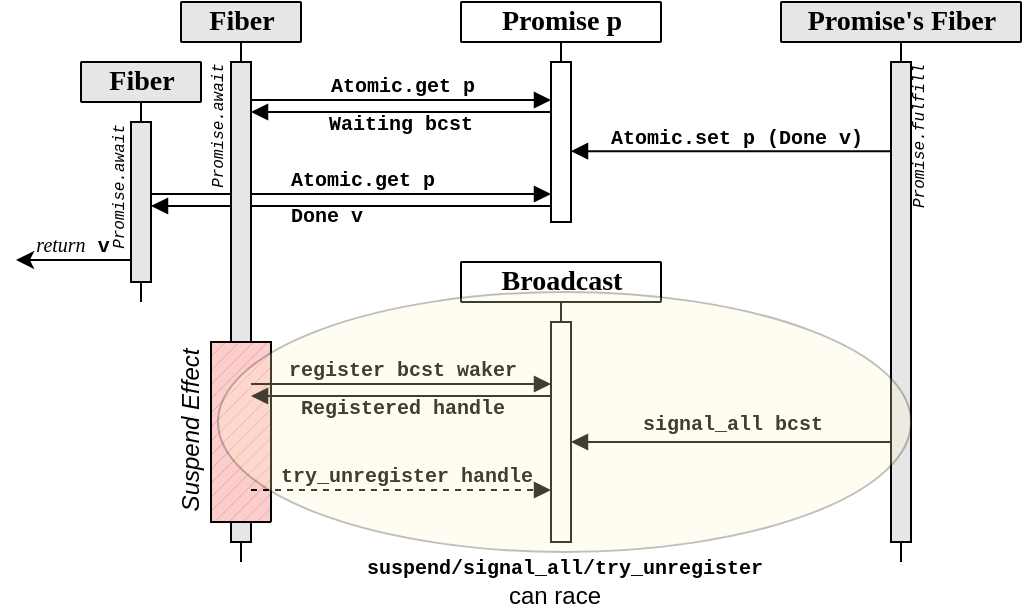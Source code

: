 <mxfile version="24.2.5" type="device">
  <diagram name="Page-1" id="2YBvvXClWsGukQMizWep">
    <mxGraphModel dx="570" dy="305" grid="1" gridSize="10" guides="1" tooltips="1" connect="1" arrows="1" fold="1" page="1" pageScale="1" pageWidth="600" pageHeight="500" math="0" shadow="0">
      <root>
        <mxCell id="0" />
        <mxCell id="1" parent="0" />
        <mxCell id="Q2cc-fF_ZDFOVpW6K_zl-11" value="&lt;div style=&quot;font-size: 10px;&quot;&gt;&lt;font style=&quot;font-size: 10px;&quot;&gt;Atomic.get p&lt;/font&gt;&lt;/div&gt;" style="html=1;verticalAlign=bottom;endArrow=block;edgeStyle=elbowEdgeStyle;elbow=vertical;curved=0;rounded=0;movable=1;resizable=1;rotatable=1;deletable=1;editable=1;locked=0;connectable=1;fontSize=10;fontFamily=Courier New;fontStyle=1;labelBackgroundColor=none;spacingTop=0;spacingBottom=-2;spacingLeft=10;" parent="1" source="DNtsb4znVkOIR9AeQRQe-14" target="DNtsb4znVkOIR9AeQRQe-22" edge="1">
          <mxGeometry relative="1" as="geometry">
            <mxPoint x="126.5" y="151" as="sourcePoint" />
            <Array as="points">
              <mxPoint x="256.5" y="151" />
            </Array>
            <mxPoint x="341.5" y="151" as="targetPoint" />
            <mxPoint as="offset" />
          </mxGeometry>
        </mxCell>
        <mxCell id="Q2cc-fF_ZDFOVpW6K_zl-12" value="&lt;font style=&quot;font-size: 10px;&quot;&gt;Done v&lt;br style=&quot;font-size: 10px;&quot;&gt;&lt;/font&gt;" style="html=1;verticalAlign=top;endArrow=block;edgeStyle=elbowEdgeStyle;elbow=vertical;curved=0;rounded=0;labelPosition=center;verticalLabelPosition=bottom;align=center;fontSize=10;fontFamily=Courier New;fontStyle=1;labelBackgroundColor=none;spacingTop=-7;spacingLeft=-25;" parent="1" edge="1">
          <mxGeometry x="0.003" relative="1" as="geometry">
            <mxPoint x="316.5" y="157" as="sourcePoint" />
            <Array as="points">
              <mxPoint x="266.5" y="157" />
            </Array>
            <mxPoint x="116.5" y="157" as="targetPoint" />
            <mxPoint as="offset" />
          </mxGeometry>
        </mxCell>
        <mxCell id="aM9ryv3xv72pqoxQDRHE-7" value="&lt;div style=&quot;font-size: 10px;&quot;&gt;&lt;font style=&quot;font-size: 10px;&quot;&gt;Atomic.get p&lt;/font&gt;&lt;/div&gt;" style="html=1;verticalAlign=bottom;endArrow=block;edgeStyle=elbowEdgeStyle;elbow=vertical;curved=0;rounded=0;fontSize=10;fontFamily=Courier New;fontStyle=1;labelBackgroundColor=none;spacingBottom=-2;" parent="1" source="DNtsb4znVkOIR9AeQRQe-18" target="DNtsb4znVkOIR9AeQRQe-22" edge="1">
          <mxGeometry relative="1" as="geometry">
            <mxPoint x="169.0" y="104" as="sourcePoint" />
            <Array as="points">
              <mxPoint x="254" y="104" />
            </Array>
            <mxPoint x="316.5" y="104" as="targetPoint" />
          </mxGeometry>
        </mxCell>
        <mxCell id="aM9ryv3xv72pqoxQDRHE-9" value="&lt;div style=&quot;font-size: 10px;&quot;&gt;&lt;font style=&quot;font-size: 10px;&quot;&gt;Waiting bcst&lt;/font&gt;&lt;/div&gt;" style="html=1;verticalAlign=middle;endArrow=block;edgeStyle=elbowEdgeStyle;elbow=vertical;curved=0;rounded=0;labelPosition=center;verticalLabelPosition=middle;align=center;fontSize=10;fontFamily=Courier New;fontStyle=1;labelBackgroundColor=none;spacing=2;spacingLeft=2;spacingTop=2;spacingBottom=1;" parent="1" source="DNtsb4znVkOIR9AeQRQe-22" target="DNtsb4znVkOIR9AeQRQe-18" edge="1">
          <mxGeometry x="0.017" y="5" relative="1" as="geometry">
            <mxPoint x="301.5" y="125" as="sourcePoint" />
            <Array as="points">
              <mxPoint x="264" y="110" />
            </Array>
            <mxPoint x="181.5" y="115" as="targetPoint" />
            <mxPoint as="offset" />
          </mxGeometry>
        </mxCell>
        <mxCell id="Q2cc-fF_ZDFOVpW6K_zl-23" value="&lt;font size=&quot;1&quot; face=&quot;Courier New&quot;&gt;&lt;b&gt;signal_all bcst&lt;/b&gt;&lt;/font&gt;" style="html=1;verticalAlign=bottom;endArrow=block;edgeStyle=elbowEdgeStyle;elbow=vertical;curved=0;rounded=0;" parent="1" source="DNtsb4znVkOIR9AeQRQe-4" edge="1">
          <mxGeometry relative="1" as="geometry">
            <mxPoint x="481.5" y="275.0" as="sourcePoint" />
            <Array as="points">
              <mxPoint x="411.5" y="275.0" />
            </Array>
            <mxPoint x="326.5" y="275.0" as="targetPoint" />
          </mxGeometry>
        </mxCell>
        <mxCell id="DNtsb4znVkOIR9AeQRQe-20" value="Promise p" style="rounded=1;whiteSpace=wrap;html=1;fontFamily=Inconsolata;fontStyle=1;fontSize=14;arcSize=2;fillColor=#FFFFFF;" parent="1" vertex="1">
          <mxGeometry x="271.5" y="55" width="100" height="20" as="geometry" />
        </mxCell>
        <mxCell id="DNtsb4znVkOIR9AeQRQe-21" value="" style="endArrow=none;html=1;rounded=0;entryX=0.5;entryY=1;entryDx=0;entryDy=0;" parent="1" source="DNtsb4znVkOIR9AeQRQe-22" target="DNtsb4znVkOIR9AeQRQe-20" edge="1">
          <mxGeometry width="50" height="50" relative="1" as="geometry">
            <mxPoint x="321.5" y="195" as="sourcePoint" />
            <mxPoint x="94" y="165" as="targetPoint" />
          </mxGeometry>
        </mxCell>
        <mxCell id="DNtsb4znVkOIR9AeQRQe-22" value="" style="html=1;points=[];perimeter=orthogonalPerimeter;outlineConnect=0;targetShapes=umlLifeline;portConstraint=eastwest;newEdgeStyle={&quot;edgeStyle&quot;:&quot;elbowEdgeStyle&quot;,&quot;elbow&quot;:&quot;vertical&quot;,&quot;curved&quot;:0,&quot;rounded&quot;:0};fillColor=#FFFFFF;" parent="1" vertex="1">
          <mxGeometry x="316.5" y="85" width="10" height="80" as="geometry" />
        </mxCell>
        <mxCell id="DNtsb4znVkOIR9AeQRQe-1" value="Promise&#39;s Fiber" style="rounded=1;whiteSpace=wrap;html=1;fontSize=14;fontFamily=Inconsolata;fontStyle=1;arcSize=2;fillColor=#E6E6E6;" parent="1" vertex="1">
          <mxGeometry x="431.5" y="55" width="120" height="20" as="geometry" />
        </mxCell>
        <mxCell id="DNtsb4znVkOIR9AeQRQe-2" value="" style="endArrow=none;html=1;rounded=0;entryX=0.5;entryY=1;entryDx=0;entryDy=0;" parent="1" target="DNtsb4znVkOIR9AeQRQe-1" edge="1">
          <mxGeometry width="50" height="50" relative="1" as="geometry">
            <mxPoint x="491.5" y="335" as="sourcePoint" />
            <mxPoint x="266.5" y="165" as="targetPoint" />
          </mxGeometry>
        </mxCell>
        <mxCell id="DNtsb4znVkOIR9AeQRQe-4" value="&lt;font style=&quot;font-size: 8px;&quot; face=&quot;Courier New&quot;&gt;&lt;i&gt;Promise.fulfill&lt;/i&gt;&lt;/font&gt;" style="html=1;points=[];perimeter=orthogonalPerimeter;outlineConnect=0;targetShapes=umlLifeline;portConstraint=eastwest;newEdgeStyle={&quot;edgeStyle&quot;:&quot;elbowEdgeStyle&quot;,&quot;elbow&quot;:&quot;vertical&quot;,&quot;curved&quot;:0,&quot;rounded&quot;:0};fillColor=#E6E6E6;strokeColor=#000000;horizontal=0;labelPosition=left;verticalLabelPosition=middle;align=right;verticalAlign=middle;spacingTop=35;" parent="1" vertex="1">
          <mxGeometry x="486.5" y="85" width="10" height="240" as="geometry" />
        </mxCell>
        <mxCell id="DNtsb4znVkOIR9AeQRQe-8" value="Broadcast" style="rounded=1;whiteSpace=wrap;html=1;fontSize=14;fontFamily=Inconsolata;fontStyle=1;arcSize=2;fillColor=#FFFFFF;" parent="1" vertex="1">
          <mxGeometry x="271.5" y="185" width="100" height="20" as="geometry" />
        </mxCell>
        <mxCell id="DNtsb4znVkOIR9AeQRQe-9" value="" style="endArrow=none;html=1;rounded=0;entryX=0.5;entryY=1;entryDx=0;entryDy=0;" parent="1" target="DNtsb4znVkOIR9AeQRQe-8" edge="1">
          <mxGeometry width="50" height="50" relative="1" as="geometry">
            <mxPoint x="321.5" y="325" as="sourcePoint" />
            <mxPoint x="94" y="295" as="targetPoint" />
          </mxGeometry>
        </mxCell>
        <mxCell id="DNtsb4znVkOIR9AeQRQe-10" value="" style="html=1;points=[];perimeter=orthogonalPerimeter;outlineConnect=0;targetShapes=umlLifeline;portConstraint=eastwest;newEdgeStyle={&quot;edgeStyle&quot;:&quot;elbowEdgeStyle&quot;,&quot;elbow&quot;:&quot;vertical&quot;,&quot;curved&quot;:0,&quot;rounded&quot;:0};fillColor=#FFFFFF;" parent="1" vertex="1">
          <mxGeometry x="316.5" y="215" width="10" height="110" as="geometry" />
        </mxCell>
        <mxCell id="DNtsb4znVkOIR9AeQRQe-16" value="Fiber" style="rounded=1;whiteSpace=wrap;html=1;fontSize=14;fontFamily=Inconsolata;fontStyle=1;arcSize=2;fillColor=#E6E6E6;" parent="1" vertex="1">
          <mxGeometry x="131.5" y="55" width="60" height="20" as="geometry" />
        </mxCell>
        <mxCell id="DNtsb4znVkOIR9AeQRQe-17" value="" style="endArrow=none;html=1;rounded=0;entryX=0.5;entryY=1;entryDx=0;entryDy=0;" parent="1" target="DNtsb4znVkOIR9AeQRQe-16" edge="1">
          <mxGeometry width="50" height="50" relative="1" as="geometry">
            <mxPoint x="161.5" y="335" as="sourcePoint" />
            <mxPoint x="-61" y="165" as="targetPoint" />
          </mxGeometry>
        </mxCell>
        <mxCell id="DNtsb4znVkOIR9AeQRQe-18" value="&lt;i&gt;&lt;font style=&quot;font-size: 8px;&quot; face=&quot;Courier New&quot;&gt;Promise.await&lt;/font&gt;&lt;/i&gt;" style="html=1;points=[];perimeter=orthogonalPerimeter;outlineConnect=0;targetShapes=umlLifeline;portConstraint=eastwest;newEdgeStyle={&quot;edgeStyle&quot;:&quot;elbowEdgeStyle&quot;,&quot;elbow&quot;:&quot;vertical&quot;,&quot;curved&quot;:0,&quot;rounded&quot;:0};fillColor=#E6E6E6;strokeColor=default;horizontal=0;labelPosition=left;verticalLabelPosition=middle;align=right;verticalAlign=middle;spacingTop=-6;" parent="1" vertex="1">
          <mxGeometry x="156.5" y="85" width="10" height="240" as="geometry" />
        </mxCell>
        <mxCell id="DNtsb4znVkOIR9AeQRQe-25" value="&lt;div style=&quot;font-size: 10px;&quot;&gt;&lt;font style=&quot;font-size: 10px;&quot;&gt;Atomic.set p (Done v)&lt;/font&gt;&lt;br style=&quot;font-size: 10px;&quot;&gt;&lt;/div&gt;" style="html=1;verticalAlign=bottom;endArrow=block;edgeStyle=elbowEdgeStyle;elbow=vertical;curved=0;rounded=0;fontSize=10;fontFamily=Courier New;fontStyle=1;labelBackgroundColor=none;spacingLeft=4;spacingBottom=-2;" parent="1" source="DNtsb4znVkOIR9AeQRQe-4" target="DNtsb4znVkOIR9AeQRQe-22" edge="1">
          <mxGeometry relative="1" as="geometry">
            <mxPoint x="486.5" y="129.58" as="sourcePoint" />
            <Array as="points">
              <mxPoint x="346.5" y="129.58" />
            </Array>
            <mxPoint x="331.5" y="129.58" as="targetPoint" />
          </mxGeometry>
        </mxCell>
        <mxCell id="Q2cc-fF_ZDFOVpW6K_zl-14" value="" style="endArrow=classic;html=1;rounded=0;labelPosition=center;verticalLabelPosition=top;align=center;verticalAlign=bottom;" parent="1" edge="1">
          <mxGeometry width="50" height="50" relative="1" as="geometry">
            <mxPoint x="106.5" y="184" as="sourcePoint" />
            <mxPoint x="49" y="184" as="targetPoint" />
          </mxGeometry>
        </mxCell>
        <mxCell id="Q2cc-fF_ZDFOVpW6K_zl-16" value="&lt;font style=&quot;font-size: 10px;&quot; face=&quot;Verdana&quot;&gt;&lt;i&gt;return&lt;/i&gt;&lt;/font&gt;&lt;font face=&quot;Courier New&quot; style=&quot;font-size: 10px;&quot;&gt;&lt;b&gt; v&lt;/b&gt;&lt;br&gt;&lt;/font&gt;" style="edgeLabel;html=1;align=center;verticalAlign=bottom;resizable=0;points=[];labelPosition=center;verticalLabelPosition=top;spacingLeft=3;spacingBottom=-1;labelBackgroundColor=none;" parent="Q2cc-fF_ZDFOVpW6K_zl-14" vertex="1" connectable="0">
          <mxGeometry x="0.212" y="1" relative="1" as="geometry">
            <mxPoint x="4" y="-1" as="offset" />
          </mxGeometry>
        </mxCell>
        <mxCell id="DNtsb4znVkOIR9AeQRQe-12" value="Fiber" style="rounded=1;whiteSpace=wrap;html=1;fontSize=14;fontFamily=Inconsolata;fontStyle=1;arcSize=2;fillColor=#E6E6E6;" parent="1" vertex="1">
          <mxGeometry x="81.5" y="85" width="60" height="20" as="geometry" />
        </mxCell>
        <mxCell id="DNtsb4znVkOIR9AeQRQe-13" value="" style="endArrow=none;html=1;rounded=0;entryX=0.5;entryY=1;entryDx=0;entryDy=0;" parent="1" target="DNtsb4znVkOIR9AeQRQe-12" edge="1">
          <mxGeometry width="50" height="50" relative="1" as="geometry">
            <mxPoint x="111.5" y="205" as="sourcePoint" />
            <mxPoint x="-116" y="187.667" as="targetPoint" />
          </mxGeometry>
        </mxCell>
        <mxCell id="DNtsb4znVkOIR9AeQRQe-14" value="&lt;font style=&quot;font-size: 8px;&quot; face=&quot;Courier New&quot;&gt;&lt;i&gt;Promise.await&lt;/i&gt;&lt;/font&gt;" style="html=1;points=[];perimeter=orthogonalPerimeter;outlineConnect=0;targetShapes=umlLifeline;portConstraint=eastwest;newEdgeStyle={&quot;edgeStyle&quot;:&quot;elbowEdgeStyle&quot;,&quot;elbow&quot;:&quot;vertical&quot;,&quot;curved&quot;:0,&quot;rounded&quot;:0};fillColor=#E6E6E6;strokeColor=default;horizontal=0;labelPosition=left;verticalLabelPosition=middle;align=right;verticalAlign=middle;spacingTop=-5;" parent="1" vertex="1">
          <mxGeometry x="106.5" y="115" width="10" height="80" as="geometry" />
        </mxCell>
        <mxCell id="DNtsb4znVkOIR9AeQRQe-29" value="&lt;i&gt;Suspend Effect&lt;/i&gt;" style="html=1;direction=west;horizontal=0;spacingBottom=50;shape=mxgraph.basic.patternFillRect;fillStyle=diag;step=5;fillStrokeWidth=0.2;fillStrokeColor=#808080;fillColor=#FFCCCC;" parent="1" vertex="1">
          <mxGeometry x="146.5" y="225" width="30" height="90" as="geometry" />
        </mxCell>
        <mxCell id="Q2cc-fF_ZDFOVpW6K_zl-28" value="&lt;div style=&quot;font-size: 10px;&quot;&gt;&lt;font style=&quot;font-size: 10px;&quot;&gt;register bcst waker&lt;br style=&quot;font-size: 10px;&quot;&gt;&lt;/font&gt;&lt;/div&gt;" style="html=1;verticalAlign=bottom;endArrow=block;edgeStyle=elbowEdgeStyle;elbow=vertical;curved=0;rounded=0;fontFamily=Courier New;fontSize=10;fontStyle=1;spacingBottom=-2;labelBackgroundColor=none;" parent="1" edge="1">
          <mxGeometry relative="1" as="geometry">
            <mxPoint x="166.5" y="246" as="sourcePoint" />
            <Array as="points" />
            <mxPoint x="316.5" y="246" as="targetPoint" />
            <mxPoint as="offset" />
          </mxGeometry>
        </mxCell>
        <mxCell id="Q2cc-fF_ZDFOVpW6K_zl-31" value="Registered handle" style="html=1;verticalAlign=top;endArrow=block;edgeStyle=elbowEdgeStyle;elbow=vertical;curved=0;rounded=0;labelPosition=center;verticalLabelPosition=bottom;align=center;fontFamily=Courier New;fontSize=10;fontStyle=1;labelBackgroundColor=none;spacingTop=-6;" parent="1" edge="1">
          <mxGeometry relative="1" as="geometry">
            <mxPoint x="316.5" y="252" as="sourcePoint" />
            <Array as="points">
              <mxPoint x="301.5" y="252" />
            </Array>
            <mxPoint x="166.5" y="252" as="targetPoint" />
          </mxGeometry>
        </mxCell>
        <mxCell id="Q2cc-fF_ZDFOVpW6K_zl-30" value="try_unregister handle" style="html=1;verticalAlign=bottom;endArrow=block;edgeStyle=elbowEdgeStyle;elbow=vertical;curved=0;rounded=0;dashed=1;fontFamily=Courier New;fontSize=10;fontStyle=1;spacingLeft=4;spacingBottom=-2;labelBackgroundColor=none;" parent="1" source="DNtsb4znVkOIR9AeQRQe-18" target="DNtsb4znVkOIR9AeQRQe-10" edge="1">
          <mxGeometry relative="1" as="geometry">
            <mxPoint x="171.5" y="299" as="sourcePoint" />
            <Array as="points">
              <mxPoint x="191.5" y="299" />
              <mxPoint x="321.5" y="279" />
            </Array>
            <mxPoint x="341.5" y="299" as="targetPoint" />
          </mxGeometry>
        </mxCell>
        <mxCell id="DNtsb4znVkOIR9AeQRQe-35" value="&lt;font size=&quot;1&quot; face=&quot;Courier New&quot;&gt;&lt;b&gt;suspend/signal_all/try_unregister&lt;/b&gt;&lt;/font&gt;&lt;div align=&quot;center&quot;&gt;can race&amp;nbsp;&amp;nbsp;&amp;nbsp; &lt;br&gt;&lt;/div&gt;" style="ellipse;whiteSpace=wrap;html=1;fillColor=#FFF2CC;opacity=25;spacingTop=158;" parent="1" vertex="1">
          <mxGeometry x="150" y="200" width="346.5" height="130" as="geometry" />
        </mxCell>
      </root>
    </mxGraphModel>
  </diagram>
</mxfile>
